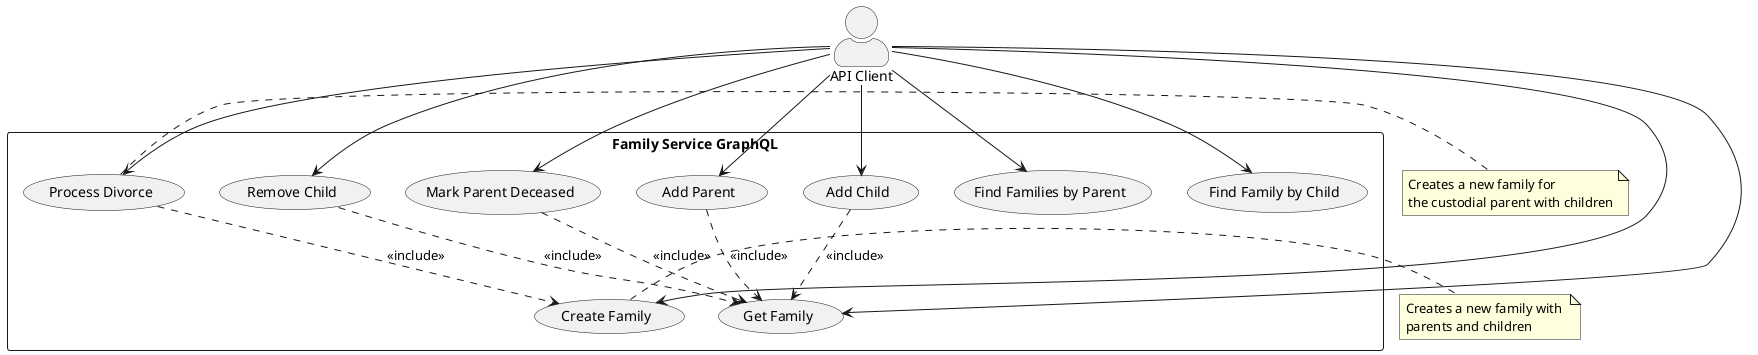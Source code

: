 @startuml SRS Use Case Diagram

skinparam actorStyle awesome
skinparam packageStyle rectangle

actor "API Client" as client

rectangle "Family Service GraphQL" {
  usecase "Create Family" as UC1
  usecase "Get Family" as UC2
  usecase "Add Parent" as UC3
  usecase "Add Child" as UC4
  usecase "Remove Child" as UC5
  usecase "Mark Parent Deceased" as UC6
  usecase "Process Divorce" as UC7
  usecase "Find Families by Parent" as UC8
  usecase "Find Family by Child" as UC9
}

client --> UC1
client --> UC2
client --> UC3
client --> UC4
client --> UC5
client --> UC6
client --> UC7
client --> UC8
client --> UC9

UC7 ..> UC1 : <<include>>
UC3 ..> UC2 : <<include>>
UC4 ..> UC2 : <<include>>
UC5 ..> UC2 : <<include>>
UC6 ..> UC2 : <<include>>

note right of UC1
  Creates a new family with 
  parents and children
end note

note right of UC7
  Creates a new family for 
  the custodial parent with children
end note

@enduml